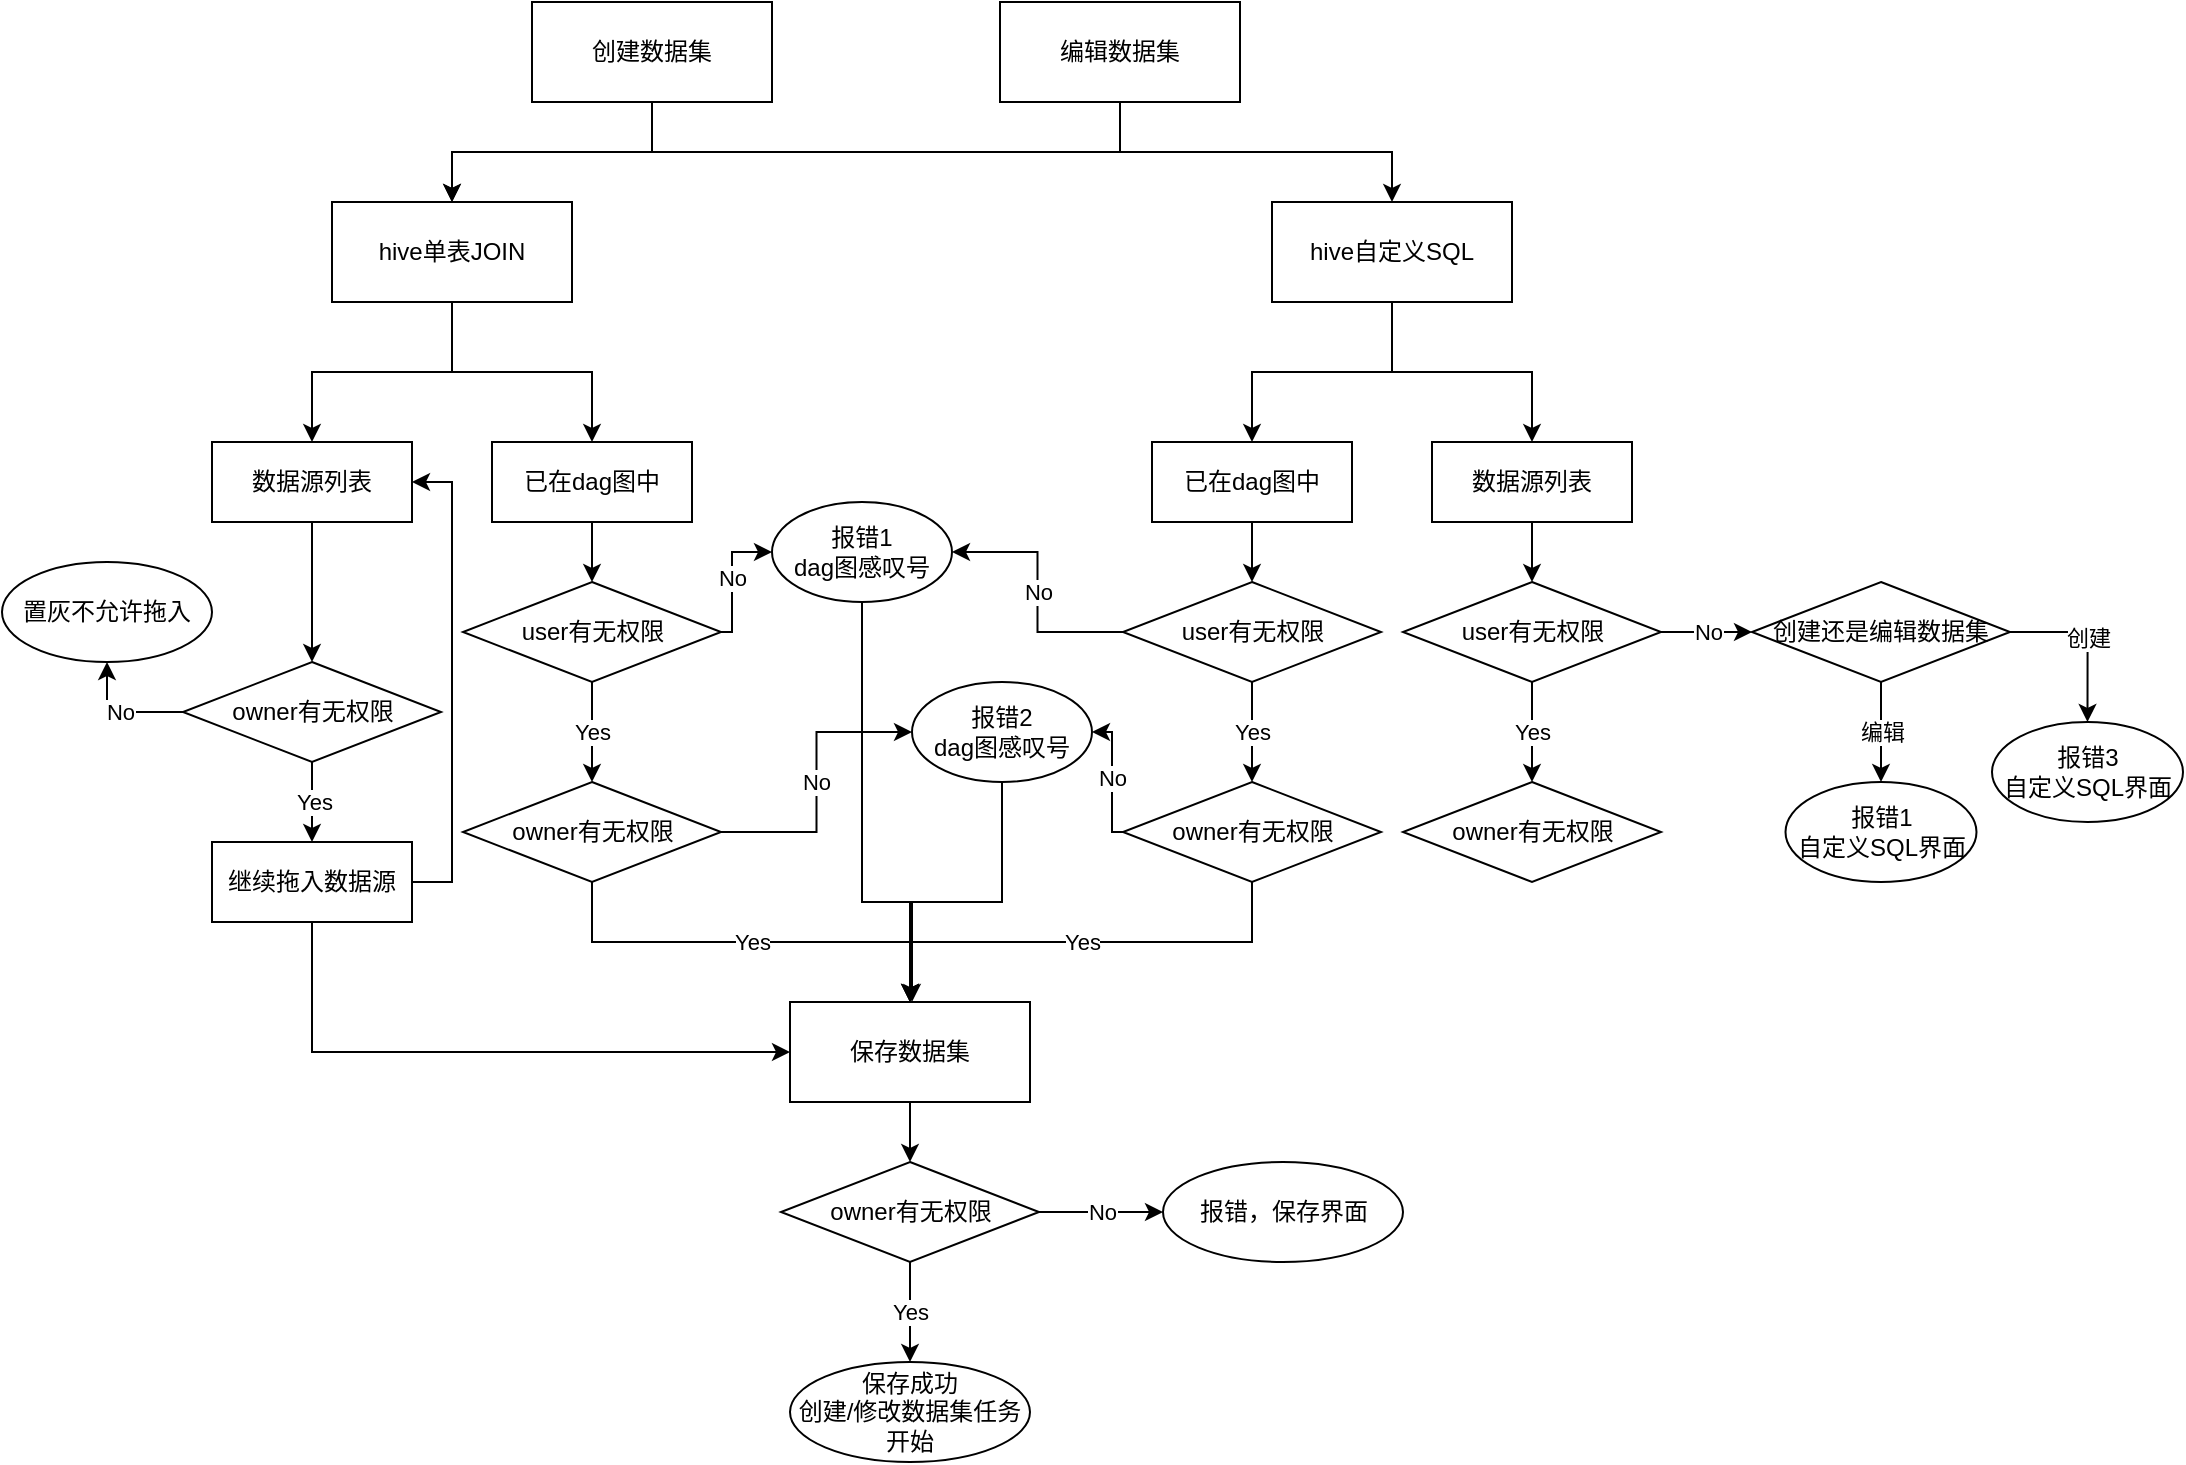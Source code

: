 <mxfile version="13.7.5" type="github">
  <diagram id="ldI5SyR_qpSSESCcGxQO" name="Page-1">
    <mxGraphModel dx="1940" dy="634" grid="1" gridSize="10" guides="1" tooltips="1" connect="1" arrows="1" fold="1" page="1" pageScale="1" pageWidth="827" pageHeight="1169" math="0" shadow="0">
      <root>
        <mxCell id="0" />
        <mxCell id="1" parent="0" />
        <mxCell id="rMnkIIKSwWt-rkh9NLm_-6" style="edgeStyle=orthogonalEdgeStyle;rounded=0;orthogonalLoop=1;jettySize=auto;html=1;exitX=0.5;exitY=1;exitDx=0;exitDy=0;entryX=0.5;entryY=0;entryDx=0;entryDy=0;" edge="1" parent="1" source="rMnkIIKSwWt-rkh9NLm_-1" target="rMnkIIKSwWt-rkh9NLm_-3">
          <mxGeometry relative="1" as="geometry">
            <mxPoint x="240" y="280" as="targetPoint" />
          </mxGeometry>
        </mxCell>
        <mxCell id="rMnkIIKSwWt-rkh9NLm_-7" style="edgeStyle=orthogonalEdgeStyle;rounded=0;orthogonalLoop=1;jettySize=auto;html=1;exitX=0.5;exitY=1;exitDx=0;exitDy=0;" edge="1" parent="1" source="rMnkIIKSwWt-rkh9NLm_-1" target="rMnkIIKSwWt-rkh9NLm_-4">
          <mxGeometry relative="1" as="geometry" />
        </mxCell>
        <mxCell id="rMnkIIKSwWt-rkh9NLm_-1" value="创建数据集" style="rounded=0;whiteSpace=wrap;html=1;" vertex="1" parent="1">
          <mxGeometry x="180" y="110" width="120" height="50" as="geometry" />
        </mxCell>
        <mxCell id="rMnkIIKSwWt-rkh9NLm_-5" style="edgeStyle=orthogonalEdgeStyle;rounded=0;orthogonalLoop=1;jettySize=auto;html=1;exitX=0.5;exitY=1;exitDx=0;exitDy=0;" edge="1" parent="1" source="rMnkIIKSwWt-rkh9NLm_-2" target="rMnkIIKSwWt-rkh9NLm_-3">
          <mxGeometry relative="1" as="geometry" />
        </mxCell>
        <mxCell id="rMnkIIKSwWt-rkh9NLm_-2" value="编辑数据集" style="rounded=0;whiteSpace=wrap;html=1;" vertex="1" parent="1">
          <mxGeometry x="414" y="110" width="120" height="50" as="geometry" />
        </mxCell>
        <mxCell id="rMnkIIKSwWt-rkh9NLm_-28" value="" style="edgeStyle=orthogonalEdgeStyle;rounded=0;orthogonalLoop=1;jettySize=auto;html=1;" edge="1" parent="1" source="rMnkIIKSwWt-rkh9NLm_-3" target="rMnkIIKSwWt-rkh9NLm_-26">
          <mxGeometry relative="1" as="geometry" />
        </mxCell>
        <mxCell id="rMnkIIKSwWt-rkh9NLm_-29" style="edgeStyle=orthogonalEdgeStyle;rounded=0;orthogonalLoop=1;jettySize=auto;html=1;exitX=0.5;exitY=1;exitDx=0;exitDy=0;entryX=0.5;entryY=0;entryDx=0;entryDy=0;" edge="1" parent="1" source="rMnkIIKSwWt-rkh9NLm_-3" target="rMnkIIKSwWt-rkh9NLm_-27">
          <mxGeometry relative="1" as="geometry" />
        </mxCell>
        <mxCell id="rMnkIIKSwWt-rkh9NLm_-3" value="hive单表JOIN" style="rounded=0;whiteSpace=wrap;html=1;" vertex="1" parent="1">
          <mxGeometry x="80" y="210" width="120" height="50" as="geometry" />
        </mxCell>
        <mxCell id="rMnkIIKSwWt-rkh9NLm_-32" style="edgeStyle=orthogonalEdgeStyle;rounded=0;orthogonalLoop=1;jettySize=auto;html=1;exitX=0.5;exitY=1;exitDx=0;exitDy=0;entryX=0.5;entryY=0;entryDx=0;entryDy=0;" edge="1" parent="1" source="rMnkIIKSwWt-rkh9NLm_-4" target="rMnkIIKSwWt-rkh9NLm_-30">
          <mxGeometry relative="1" as="geometry" />
        </mxCell>
        <mxCell id="rMnkIIKSwWt-rkh9NLm_-33" style="edgeStyle=orthogonalEdgeStyle;rounded=0;orthogonalLoop=1;jettySize=auto;html=1;exitX=0.5;exitY=1;exitDx=0;exitDy=0;entryX=0.5;entryY=0;entryDx=0;entryDy=0;" edge="1" parent="1" source="rMnkIIKSwWt-rkh9NLm_-4" target="rMnkIIKSwWt-rkh9NLm_-31">
          <mxGeometry relative="1" as="geometry" />
        </mxCell>
        <mxCell id="rMnkIIKSwWt-rkh9NLm_-4" value="hive自定义SQL" style="rounded=0;whiteSpace=wrap;html=1;" vertex="1" parent="1">
          <mxGeometry x="550" y="210" width="120" height="50" as="geometry" />
        </mxCell>
        <mxCell id="rMnkIIKSwWt-rkh9NLm_-25" value="Yes" style="edgeStyle=orthogonalEdgeStyle;rounded=0;orthogonalLoop=1;jettySize=auto;html=1;exitX=0.5;exitY=1;exitDx=0;exitDy=0;" edge="1" parent="1" source="rMnkIIKSwWt-rkh9NLm_-11" target="rMnkIIKSwWt-rkh9NLm_-14">
          <mxGeometry relative="1" as="geometry" />
        </mxCell>
        <mxCell id="rMnkIIKSwWt-rkh9NLm_-79" value="No" style="edgeStyle=orthogonalEdgeStyle;rounded=0;orthogonalLoop=1;jettySize=auto;html=1;exitX=0;exitY=0.5;exitDx=0;exitDy=0;entryX=1;entryY=0.5;entryDx=0;entryDy=0;" edge="1" parent="1" source="rMnkIIKSwWt-rkh9NLm_-11" target="rMnkIIKSwWt-rkh9NLm_-75">
          <mxGeometry relative="1" as="geometry">
            <Array as="points">
              <mxPoint x="470" y="525" />
              <mxPoint x="470" y="475" />
            </Array>
          </mxGeometry>
        </mxCell>
        <mxCell id="rMnkIIKSwWt-rkh9NLm_-11" value="owner有无权限" style="rhombus;whiteSpace=wrap;html=1;" vertex="1" parent="1">
          <mxGeometry x="475.5" y="500" width="129" height="50" as="geometry" />
        </mxCell>
        <mxCell id="rMnkIIKSwWt-rkh9NLm_-54" style="edgeStyle=orthogonalEdgeStyle;rounded=0;orthogonalLoop=1;jettySize=auto;html=1;exitX=0.5;exitY=1;exitDx=0;exitDy=0;" edge="1" parent="1" source="rMnkIIKSwWt-rkh9NLm_-13">
          <mxGeometry relative="1" as="geometry">
            <mxPoint x="369" y="610" as="targetPoint" />
            <Array as="points">
              <mxPoint x="345" y="560" />
              <mxPoint x="369" y="560" />
            </Array>
          </mxGeometry>
        </mxCell>
        <mxCell id="rMnkIIKSwWt-rkh9NLm_-13" value="报错1&lt;br&gt;dag图感叹号" style="ellipse;whiteSpace=wrap;html=1;" vertex="1" parent="1">
          <mxGeometry x="300" y="360" width="90" height="50" as="geometry" />
        </mxCell>
        <mxCell id="rMnkIIKSwWt-rkh9NLm_-57" style="edgeStyle=orthogonalEdgeStyle;rounded=0;orthogonalLoop=1;jettySize=auto;html=1;exitX=0.5;exitY=1;exitDx=0;exitDy=0;entryX=0.5;entryY=0;entryDx=0;entryDy=0;" edge="1" parent="1" source="rMnkIIKSwWt-rkh9NLm_-14" target="rMnkIIKSwWt-rkh9NLm_-55">
          <mxGeometry relative="1" as="geometry" />
        </mxCell>
        <mxCell id="rMnkIIKSwWt-rkh9NLm_-14" value="保存数据集" style="rounded=0;whiteSpace=wrap;html=1;" vertex="1" parent="1">
          <mxGeometry x="309" y="610" width="120" height="50" as="geometry" />
        </mxCell>
        <mxCell id="rMnkIIKSwWt-rkh9NLm_-17" value="报错，保存界面" style="ellipse;whiteSpace=wrap;html=1;" vertex="1" parent="1">
          <mxGeometry x="495.5" y="690" width="120" height="50" as="geometry" />
        </mxCell>
        <mxCell id="rMnkIIKSwWt-rkh9NLm_-19" value="置灰不允许拖入" style="ellipse;whiteSpace=wrap;html=1;" vertex="1" parent="1">
          <mxGeometry x="-85" y="390" width="105" height="50" as="geometry" />
        </mxCell>
        <mxCell id="rMnkIIKSwWt-rkh9NLm_-24" value="Yes" style="edgeStyle=orthogonalEdgeStyle;rounded=0;orthogonalLoop=1;jettySize=auto;html=1;exitX=0.5;exitY=1;exitDx=0;exitDy=0;entryX=0.5;entryY=0;entryDx=0;entryDy=0;" edge="1" parent="1" source="rMnkIIKSwWt-rkh9NLm_-21" target="rMnkIIKSwWt-rkh9NLm_-11">
          <mxGeometry relative="1" as="geometry" />
        </mxCell>
        <mxCell id="rMnkIIKSwWt-rkh9NLm_-43" value="No" style="edgeStyle=orthogonalEdgeStyle;rounded=0;orthogonalLoop=1;jettySize=auto;html=1;exitX=0;exitY=0.5;exitDx=0;exitDy=0;entryX=1;entryY=0.5;entryDx=0;entryDy=0;" edge="1" parent="1" source="rMnkIIKSwWt-rkh9NLm_-21" target="rMnkIIKSwWt-rkh9NLm_-13">
          <mxGeometry relative="1" as="geometry" />
        </mxCell>
        <mxCell id="rMnkIIKSwWt-rkh9NLm_-21" value="user有无权限" style="rhombus;whiteSpace=wrap;html=1;" vertex="1" parent="1">
          <mxGeometry x="475.5" y="400" width="129" height="50" as="geometry" />
        </mxCell>
        <mxCell id="rMnkIIKSwWt-rkh9NLm_-22" value="报错1&lt;br&gt;自定义SQL界面" style="ellipse;whiteSpace=wrap;html=1;" vertex="1" parent="1">
          <mxGeometry x="806.75" y="500" width="95.5" height="50" as="geometry" />
        </mxCell>
        <mxCell id="rMnkIIKSwWt-rkh9NLm_-63" style="edgeStyle=orthogonalEdgeStyle;rounded=0;orthogonalLoop=1;jettySize=auto;html=1;exitX=0.5;exitY=1;exitDx=0;exitDy=0;entryX=0.5;entryY=0;entryDx=0;entryDy=0;" edge="1" parent="1" source="rMnkIIKSwWt-rkh9NLm_-26" target="rMnkIIKSwWt-rkh9NLm_-62">
          <mxGeometry relative="1" as="geometry" />
        </mxCell>
        <mxCell id="rMnkIIKSwWt-rkh9NLm_-26" value="数据源列表" style="rounded=0;whiteSpace=wrap;html=1;" vertex="1" parent="1">
          <mxGeometry x="20" y="330" width="100" height="40" as="geometry" />
        </mxCell>
        <mxCell id="rMnkIIKSwWt-rkh9NLm_-45" style="edgeStyle=orthogonalEdgeStyle;rounded=0;orthogonalLoop=1;jettySize=auto;html=1;exitX=0.5;exitY=1;exitDx=0;exitDy=0;entryX=0.5;entryY=0;entryDx=0;entryDy=0;" edge="1" parent="1" source="rMnkIIKSwWt-rkh9NLm_-27" target="rMnkIIKSwWt-rkh9NLm_-36">
          <mxGeometry relative="1" as="geometry" />
        </mxCell>
        <mxCell id="rMnkIIKSwWt-rkh9NLm_-27" value="已在dag图中" style="rounded=0;whiteSpace=wrap;html=1;" vertex="1" parent="1">
          <mxGeometry x="160" y="330" width="100" height="40" as="geometry" />
        </mxCell>
        <mxCell id="rMnkIIKSwWt-rkh9NLm_-44" style="edgeStyle=orthogonalEdgeStyle;rounded=0;orthogonalLoop=1;jettySize=auto;html=1;exitX=0.5;exitY=1;exitDx=0;exitDy=0;entryX=0.5;entryY=0;entryDx=0;entryDy=0;" edge="1" parent="1" source="rMnkIIKSwWt-rkh9NLm_-30" target="rMnkIIKSwWt-rkh9NLm_-21">
          <mxGeometry relative="1" as="geometry" />
        </mxCell>
        <mxCell id="rMnkIIKSwWt-rkh9NLm_-30" value="已在dag图中" style="rounded=0;whiteSpace=wrap;html=1;" vertex="1" parent="1">
          <mxGeometry x="490" y="330" width="100" height="40" as="geometry" />
        </mxCell>
        <mxCell id="rMnkIIKSwWt-rkh9NLm_-71" style="edgeStyle=orthogonalEdgeStyle;rounded=0;orthogonalLoop=1;jettySize=auto;html=1;exitX=0.5;exitY=1;exitDx=0;exitDy=0;entryX=0.5;entryY=0;entryDx=0;entryDy=0;" edge="1" parent="1" source="rMnkIIKSwWt-rkh9NLm_-31" target="rMnkIIKSwWt-rkh9NLm_-69">
          <mxGeometry relative="1" as="geometry" />
        </mxCell>
        <mxCell id="rMnkIIKSwWt-rkh9NLm_-31" value="数据源列表" style="rounded=0;whiteSpace=wrap;html=1;" vertex="1" parent="1">
          <mxGeometry x="630" y="330" width="100" height="40" as="geometry" />
        </mxCell>
        <mxCell id="rMnkIIKSwWt-rkh9NLm_-53" value="Yes" style="edgeStyle=orthogonalEdgeStyle;rounded=0;orthogonalLoop=1;jettySize=auto;html=1;exitX=0.5;exitY=1;exitDx=0;exitDy=0;" edge="1" parent="1" source="rMnkIIKSwWt-rkh9NLm_-36" target="rMnkIIKSwWt-rkh9NLm_-37">
          <mxGeometry relative="1" as="geometry" />
        </mxCell>
        <mxCell id="rMnkIIKSwWt-rkh9NLm_-76" value="No" style="edgeStyle=orthogonalEdgeStyle;rounded=0;orthogonalLoop=1;jettySize=auto;html=1;exitX=1;exitY=0.5;exitDx=0;exitDy=0;entryX=0;entryY=0.5;entryDx=0;entryDy=0;" edge="1" parent="1" source="rMnkIIKSwWt-rkh9NLm_-36" target="rMnkIIKSwWt-rkh9NLm_-13">
          <mxGeometry relative="1" as="geometry">
            <Array as="points">
              <mxPoint x="280" y="425" />
              <mxPoint x="280" y="385" />
            </Array>
          </mxGeometry>
        </mxCell>
        <mxCell id="rMnkIIKSwWt-rkh9NLm_-36" value="user有无权限" style="rhombus;whiteSpace=wrap;html=1;" vertex="1" parent="1">
          <mxGeometry x="145.5" y="400" width="129" height="50" as="geometry" />
        </mxCell>
        <mxCell id="rMnkIIKSwWt-rkh9NLm_-52" value="Yes" style="edgeStyle=orthogonalEdgeStyle;rounded=0;orthogonalLoop=1;jettySize=auto;html=1;exitX=0.5;exitY=1;exitDx=0;exitDy=0;entryX=0.5;entryY=0;entryDx=0;entryDy=0;" edge="1" parent="1" source="rMnkIIKSwWt-rkh9NLm_-37" target="rMnkIIKSwWt-rkh9NLm_-14">
          <mxGeometry relative="1" as="geometry" />
        </mxCell>
        <mxCell id="rMnkIIKSwWt-rkh9NLm_-78" value="No" style="edgeStyle=orthogonalEdgeStyle;rounded=0;orthogonalLoop=1;jettySize=auto;html=1;exitX=1;exitY=0.5;exitDx=0;exitDy=0;entryX=0;entryY=0.5;entryDx=0;entryDy=0;" edge="1" parent="1" source="rMnkIIKSwWt-rkh9NLm_-37" target="rMnkIIKSwWt-rkh9NLm_-75">
          <mxGeometry relative="1" as="geometry" />
        </mxCell>
        <mxCell id="rMnkIIKSwWt-rkh9NLm_-37" value="owner有无权限" style="rhombus;whiteSpace=wrap;html=1;" vertex="1" parent="1">
          <mxGeometry x="145.5" y="500" width="129" height="50" as="geometry" />
        </mxCell>
        <mxCell id="rMnkIIKSwWt-rkh9NLm_-49" value="编辑" style="edgeStyle=orthogonalEdgeStyle;rounded=0;orthogonalLoop=1;jettySize=auto;html=1;exitX=0.5;exitY=1;exitDx=0;exitDy=0;entryX=0.5;entryY=0;entryDx=0;entryDy=0;" edge="1" parent="1" source="rMnkIIKSwWt-rkh9NLm_-47" target="rMnkIIKSwWt-rkh9NLm_-22">
          <mxGeometry relative="1" as="geometry" />
        </mxCell>
        <mxCell id="rMnkIIKSwWt-rkh9NLm_-51" value="创建" style="edgeStyle=orthogonalEdgeStyle;rounded=0;orthogonalLoop=1;jettySize=auto;html=1;exitX=1;exitY=0.5;exitDx=0;exitDy=0;entryX=0.5;entryY=0;entryDx=0;entryDy=0;" edge="1" parent="1" source="rMnkIIKSwWt-rkh9NLm_-47" target="rMnkIIKSwWt-rkh9NLm_-50">
          <mxGeometry relative="1" as="geometry" />
        </mxCell>
        <mxCell id="rMnkIIKSwWt-rkh9NLm_-47" value="创建还是编辑数据集" style="rhombus;whiteSpace=wrap;html=1;" vertex="1" parent="1">
          <mxGeometry x="790" y="400" width="129" height="50" as="geometry" />
        </mxCell>
        <mxCell id="rMnkIIKSwWt-rkh9NLm_-50" value="报错3&lt;br&gt;自定义SQL界面" style="ellipse;whiteSpace=wrap;html=1;" vertex="1" parent="1">
          <mxGeometry x="910" y="470" width="95.5" height="50" as="geometry" />
        </mxCell>
        <mxCell id="rMnkIIKSwWt-rkh9NLm_-59" value="No" style="edgeStyle=orthogonalEdgeStyle;rounded=0;orthogonalLoop=1;jettySize=auto;html=1;exitX=1;exitY=0.5;exitDx=0;exitDy=0;entryX=0;entryY=0.5;entryDx=0;entryDy=0;" edge="1" parent="1" source="rMnkIIKSwWt-rkh9NLm_-55" target="rMnkIIKSwWt-rkh9NLm_-17">
          <mxGeometry relative="1" as="geometry" />
        </mxCell>
        <mxCell id="rMnkIIKSwWt-rkh9NLm_-61" value="Yes" style="edgeStyle=orthogonalEdgeStyle;rounded=0;orthogonalLoop=1;jettySize=auto;html=1;exitX=0.5;exitY=1;exitDx=0;exitDy=0;entryX=0.5;entryY=0;entryDx=0;entryDy=0;" edge="1" parent="1" source="rMnkIIKSwWt-rkh9NLm_-55" target="rMnkIIKSwWt-rkh9NLm_-60">
          <mxGeometry relative="1" as="geometry" />
        </mxCell>
        <mxCell id="rMnkIIKSwWt-rkh9NLm_-55" value="owner有无权限" style="rhombus;whiteSpace=wrap;html=1;" vertex="1" parent="1">
          <mxGeometry x="304.5" y="690" width="129" height="50" as="geometry" />
        </mxCell>
        <mxCell id="rMnkIIKSwWt-rkh9NLm_-60" value="保存成功&lt;br&gt;创建/修改数据集任务开始" style="ellipse;whiteSpace=wrap;html=1;" vertex="1" parent="1">
          <mxGeometry x="309" y="790" width="120" height="50" as="geometry" />
        </mxCell>
        <mxCell id="rMnkIIKSwWt-rkh9NLm_-64" value="Yes" style="edgeStyle=orthogonalEdgeStyle;rounded=0;orthogonalLoop=1;jettySize=auto;html=1;exitX=0.5;exitY=1;exitDx=0;exitDy=0;" edge="1" parent="1" source="rMnkIIKSwWt-rkh9NLm_-62">
          <mxGeometry relative="1" as="geometry">
            <mxPoint x="70" y="530" as="targetPoint" />
          </mxGeometry>
        </mxCell>
        <mxCell id="rMnkIIKSwWt-rkh9NLm_-67" value="No" style="edgeStyle=orthogonalEdgeStyle;rounded=0;orthogonalLoop=1;jettySize=auto;html=1;exitX=0;exitY=0.5;exitDx=0;exitDy=0;entryX=0.5;entryY=1;entryDx=0;entryDy=0;" edge="1" parent="1" source="rMnkIIKSwWt-rkh9NLm_-62" target="rMnkIIKSwWt-rkh9NLm_-19">
          <mxGeometry relative="1" as="geometry" />
        </mxCell>
        <mxCell id="rMnkIIKSwWt-rkh9NLm_-62" value="owner有无权限" style="rhombus;whiteSpace=wrap;html=1;" vertex="1" parent="1">
          <mxGeometry x="5.5" y="440" width="129" height="50" as="geometry" />
        </mxCell>
        <mxCell id="rMnkIIKSwWt-rkh9NLm_-66" style="edgeStyle=orthogonalEdgeStyle;rounded=0;orthogonalLoop=1;jettySize=auto;html=1;exitX=0.5;exitY=1;exitDx=0;exitDy=0;entryX=0;entryY=0.5;entryDx=0;entryDy=0;" edge="1" parent="1" source="rMnkIIKSwWt-rkh9NLm_-65" target="rMnkIIKSwWt-rkh9NLm_-14">
          <mxGeometry relative="1" as="geometry" />
        </mxCell>
        <mxCell id="rMnkIIKSwWt-rkh9NLm_-81" style="edgeStyle=orthogonalEdgeStyle;rounded=0;orthogonalLoop=1;jettySize=auto;html=1;exitX=1;exitY=0.5;exitDx=0;exitDy=0;entryX=1;entryY=0.5;entryDx=0;entryDy=0;" edge="1" parent="1" source="rMnkIIKSwWt-rkh9NLm_-65" target="rMnkIIKSwWt-rkh9NLm_-26">
          <mxGeometry relative="1" as="geometry">
            <Array as="points">
              <mxPoint x="140" y="550" />
              <mxPoint x="140" y="350" />
            </Array>
          </mxGeometry>
        </mxCell>
        <mxCell id="rMnkIIKSwWt-rkh9NLm_-65" value="继续拖入数据源" style="rounded=0;whiteSpace=wrap;html=1;" vertex="1" parent="1">
          <mxGeometry x="20" y="530" width="100" height="40" as="geometry" />
        </mxCell>
        <mxCell id="rMnkIIKSwWt-rkh9NLm_-72" value="Yes" style="edgeStyle=orthogonalEdgeStyle;rounded=0;orthogonalLoop=1;jettySize=auto;html=1;exitX=0.5;exitY=1;exitDx=0;exitDy=0;entryX=0.5;entryY=0;entryDx=0;entryDy=0;" edge="1" parent="1" source="rMnkIIKSwWt-rkh9NLm_-69" target="rMnkIIKSwWt-rkh9NLm_-70">
          <mxGeometry relative="1" as="geometry" />
        </mxCell>
        <mxCell id="rMnkIIKSwWt-rkh9NLm_-73" value="No" style="edgeStyle=orthogonalEdgeStyle;rounded=0;orthogonalLoop=1;jettySize=auto;html=1;exitX=1;exitY=0.5;exitDx=0;exitDy=0;entryX=0;entryY=0.5;entryDx=0;entryDy=0;" edge="1" parent="1" source="rMnkIIKSwWt-rkh9NLm_-69" target="rMnkIIKSwWt-rkh9NLm_-47">
          <mxGeometry relative="1" as="geometry" />
        </mxCell>
        <mxCell id="rMnkIIKSwWt-rkh9NLm_-69" value="user有无权限" style="rhombus;whiteSpace=wrap;html=1;" vertex="1" parent="1">
          <mxGeometry x="615.5" y="400" width="129" height="50" as="geometry" />
        </mxCell>
        <mxCell id="rMnkIIKSwWt-rkh9NLm_-70" value="owner有无权限" style="rhombus;whiteSpace=wrap;html=1;" vertex="1" parent="1">
          <mxGeometry x="615.5" y="500" width="129" height="50" as="geometry" />
        </mxCell>
        <mxCell id="rMnkIIKSwWt-rkh9NLm_-80" style="edgeStyle=orthogonalEdgeStyle;rounded=0;orthogonalLoop=1;jettySize=auto;html=1;exitX=0.5;exitY=1;exitDx=0;exitDy=0;" edge="1" parent="1" source="rMnkIIKSwWt-rkh9NLm_-75">
          <mxGeometry relative="1" as="geometry">
            <mxPoint x="370" y="610" as="targetPoint" />
            <Array as="points">
              <mxPoint x="415" y="560" />
              <mxPoint x="370" y="560" />
            </Array>
          </mxGeometry>
        </mxCell>
        <mxCell id="rMnkIIKSwWt-rkh9NLm_-75" value="报错2&lt;br&gt;dag图感叹号" style="ellipse;whiteSpace=wrap;html=1;" vertex="1" parent="1">
          <mxGeometry x="370" y="450" width="90" height="50" as="geometry" />
        </mxCell>
      </root>
    </mxGraphModel>
  </diagram>
</mxfile>
